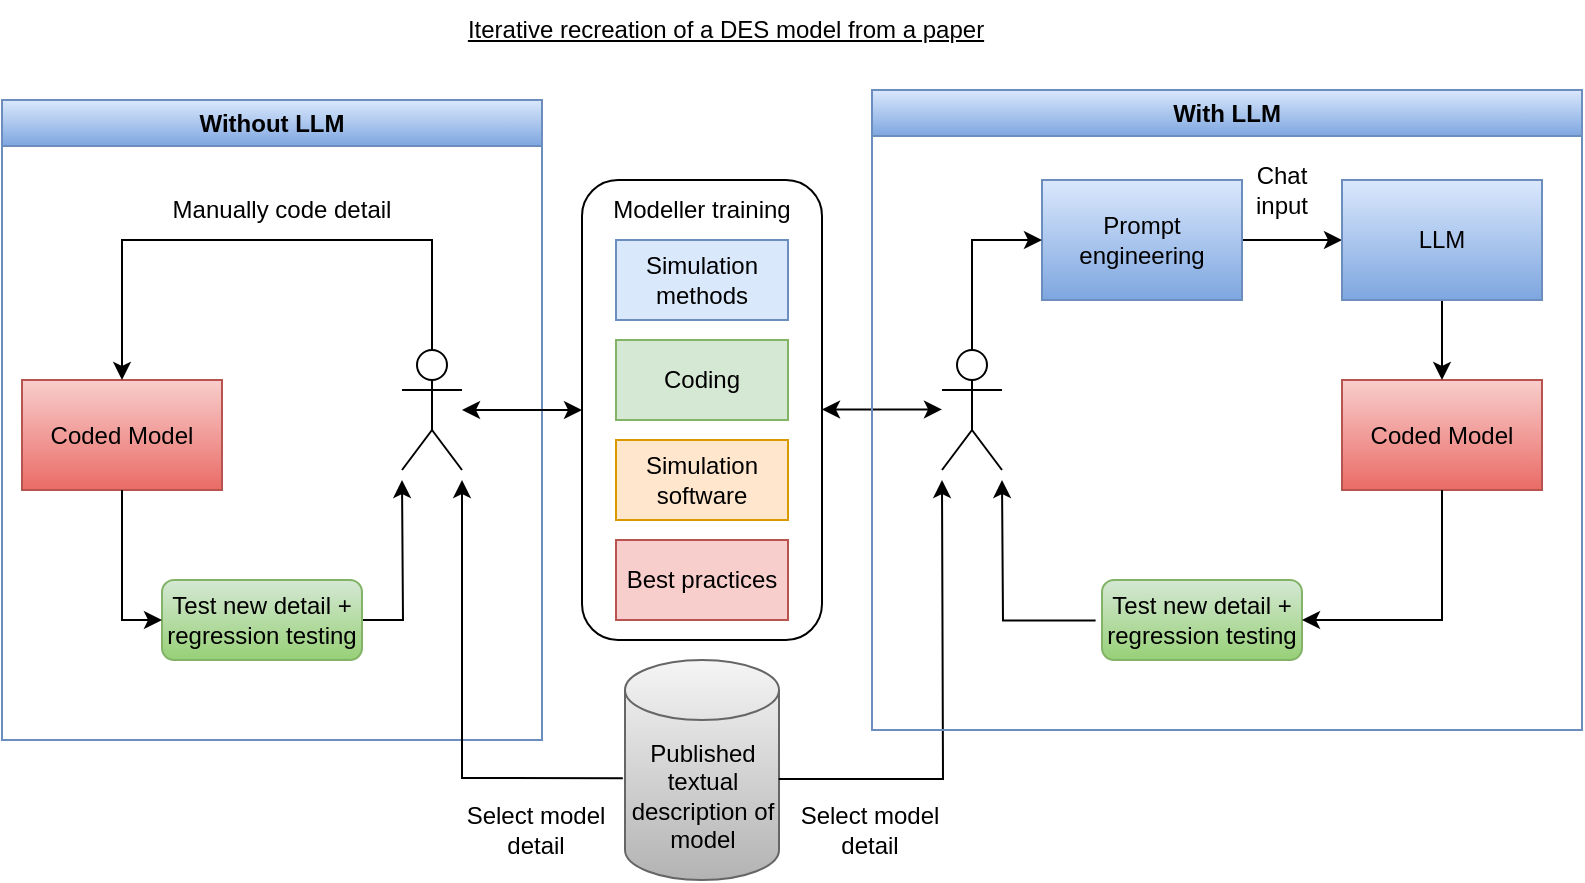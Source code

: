 <mxfile version="22.1.7" type="device">
  <diagram name="Page-1" id="2afLw1SPVsDStBJi_gai">
    <mxGraphModel dx="1136" dy="605" grid="1" gridSize="10" guides="1" tooltips="1" connect="1" arrows="1" fold="1" page="1" pageScale="1" pageWidth="827" pageHeight="1169" math="0" shadow="0">
      <root>
        <mxCell id="0" />
        <mxCell id="1" parent="0" />
        <mxCell id="QTzP44NzgKvsPXYBdJU8-72" value="Without LLM" style="swimlane;whiteSpace=wrap;html=1;fillColor=#dae8fc;gradientColor=#7ea6e0;strokeColor=#6c8ebf;" vertex="1" parent="1">
          <mxGeometry x="20" y="270" width="270" height="320" as="geometry" />
        </mxCell>
        <mxCell id="QTzP44NzgKvsPXYBdJU8-11" value="" style="rounded=1;whiteSpace=wrap;html=1;" vertex="1" parent="1">
          <mxGeometry x="310" y="310" width="120" height="230" as="geometry" />
        </mxCell>
        <mxCell id="QTzP44NzgKvsPXYBdJU8-1" value="" style="shape=umlActor;verticalLabelPosition=bottom;verticalAlign=top;html=1;outlineConnect=0;" vertex="1" parent="1">
          <mxGeometry x="220" y="395" width="30" height="60" as="geometry" />
        </mxCell>
        <mxCell id="QTzP44NzgKvsPXYBdJU8-3" value="Simulation methods" style="rounded=0;whiteSpace=wrap;html=1;fillColor=#dae8fc;strokeColor=#6c8ebf;" vertex="1" parent="1">
          <mxGeometry x="327" y="340" width="86" height="40" as="geometry" />
        </mxCell>
        <mxCell id="QTzP44NzgKvsPXYBdJU8-4" value="Coding" style="rounded=0;whiteSpace=wrap;html=1;fillColor=#d5e8d4;strokeColor=#82b366;" vertex="1" parent="1">
          <mxGeometry x="327" y="390" width="86" height="40" as="geometry" />
        </mxCell>
        <mxCell id="QTzP44NzgKvsPXYBdJU8-5" value="Best practices" style="rounded=0;whiteSpace=wrap;html=1;fillColor=#f8cecc;strokeColor=#b85450;" vertex="1" parent="1">
          <mxGeometry x="327" y="490" width="86" height="40" as="geometry" />
        </mxCell>
        <mxCell id="QTzP44NzgKvsPXYBdJU8-6" value="Simulation software " style="rounded=0;whiteSpace=wrap;html=1;fillColor=#ffe6cc;strokeColor=#d79b00;" vertex="1" parent="1">
          <mxGeometry x="327" y="440" width="86" height="40" as="geometry" />
        </mxCell>
        <mxCell id="QTzP44NzgKvsPXYBdJU8-12" value="Modeller training" style="text;strokeColor=none;align=center;fillColor=none;html=1;verticalAlign=middle;whiteSpace=wrap;rounded=0;" vertex="1" parent="1">
          <mxGeometry x="320" y="310" width="100" height="30" as="geometry" />
        </mxCell>
        <mxCell id="QTzP44NzgKvsPXYBdJU8-13" style="edgeStyle=orthogonalEdgeStyle;rounded=0;orthogonalLoop=1;jettySize=auto;html=1;exitX=0.5;exitY=1;exitDx=0;exitDy=0;" edge="1" parent="1" source="QTzP44NzgKvsPXYBdJU8-11" target="QTzP44NzgKvsPXYBdJU8-11">
          <mxGeometry relative="1" as="geometry" />
        </mxCell>
        <mxCell id="QTzP44NzgKvsPXYBdJU8-14" value="Coded Model" style="rounded=0;whiteSpace=wrap;html=1;fillColor=#f8cecc;gradientColor=#ea6b66;strokeColor=#b85450;" vertex="1" parent="1">
          <mxGeometry x="30" y="410" width="100" height="55" as="geometry" />
        </mxCell>
        <mxCell id="QTzP44NzgKvsPXYBdJU8-15" value="Published textual description of model" style="shape=cylinder3;whiteSpace=wrap;html=1;boundedLbl=1;backgroundOutline=1;size=15;fillColor=#f5f5f5;gradientColor=#b3b3b3;strokeColor=#666666;" vertex="1" parent="1">
          <mxGeometry x="331.5" y="550" width="77" height="110" as="geometry" />
        </mxCell>
        <mxCell id="QTzP44NzgKvsPXYBdJU8-22" style="edgeStyle=orthogonalEdgeStyle;rounded=0;orthogonalLoop=1;jettySize=auto;html=1;exitX=1;exitY=0.5;exitDx=0;exitDy=0;" edge="1" parent="1" source="QTzP44NzgKvsPXYBdJU8-16">
          <mxGeometry relative="1" as="geometry">
            <mxPoint x="220" y="460" as="targetPoint" />
          </mxGeometry>
        </mxCell>
        <mxCell id="QTzP44NzgKvsPXYBdJU8-16" value="Test new detail + regression testing" style="rounded=1;whiteSpace=wrap;html=1;fillColor=#d5e8d4;gradientColor=#97d077;strokeColor=#82b366;" vertex="1" parent="1">
          <mxGeometry x="100" y="510" width="100" height="40" as="geometry" />
        </mxCell>
        <mxCell id="QTzP44NzgKvsPXYBdJU8-19" style="edgeStyle=orthogonalEdgeStyle;rounded=0;orthogonalLoop=1;jettySize=auto;html=1;exitX=0.5;exitY=0;exitDx=0;exitDy=0;exitPerimeter=0;entryX=0.5;entryY=0;entryDx=0;entryDy=0;" edge="1" parent="1" source="QTzP44NzgKvsPXYBdJU8-1" target="QTzP44NzgKvsPXYBdJU8-14">
          <mxGeometry relative="1" as="geometry">
            <mxPoint x="90" y="380" as="targetPoint" />
            <Array as="points">
              <mxPoint x="235" y="340" />
              <mxPoint x="80" y="340" />
            </Array>
          </mxGeometry>
        </mxCell>
        <mxCell id="QTzP44NzgKvsPXYBdJU8-20" style="edgeStyle=orthogonalEdgeStyle;rounded=0;orthogonalLoop=1;jettySize=auto;html=1;exitX=0.5;exitY=1;exitDx=0;exitDy=0;entryX=0;entryY=0.5;entryDx=0;entryDy=0;" edge="1" parent="1" source="QTzP44NzgKvsPXYBdJU8-14" target="QTzP44NzgKvsPXYBdJU8-16">
          <mxGeometry relative="1" as="geometry" />
        </mxCell>
        <mxCell id="QTzP44NzgKvsPXYBdJU8-23" value="Manually code detail" style="text;strokeColor=none;align=center;fillColor=none;html=1;verticalAlign=middle;whiteSpace=wrap;rounded=0;" vertex="1" parent="1">
          <mxGeometry x="100" y="310" width="120" height="30" as="geometry" />
        </mxCell>
        <mxCell id="QTzP44NzgKvsPXYBdJU8-26" value="" style="endArrow=classic;startArrow=classic;html=1;rounded=0;entryX=0;entryY=0.5;entryDx=0;entryDy=0;" edge="1" parent="1" source="QTzP44NzgKvsPXYBdJU8-1" target="QTzP44NzgKvsPXYBdJU8-11">
          <mxGeometry width="50" height="50" relative="1" as="geometry">
            <mxPoint x="240" y="540" as="sourcePoint" />
            <mxPoint x="290" y="490" as="targetPoint" />
          </mxGeometry>
        </mxCell>
        <mxCell id="QTzP44NzgKvsPXYBdJU8-28" value="" style="endArrow=classic;html=1;rounded=0;exitX=-0.014;exitY=0.538;exitDx=0;exitDy=0;exitPerimeter=0;startArrow=none;startFill=0;" edge="1" parent="1" source="QTzP44NzgKvsPXYBdJU8-15">
          <mxGeometry width="50" height="50" relative="1" as="geometry">
            <mxPoint x="240" y="540" as="sourcePoint" />
            <mxPoint x="250" y="460" as="targetPoint" />
            <Array as="points">
              <mxPoint x="250" y="609" />
            </Array>
          </mxGeometry>
        </mxCell>
        <mxCell id="QTzP44NzgKvsPXYBdJU8-47" style="edgeStyle=orthogonalEdgeStyle;rounded=0;orthogonalLoop=1;jettySize=auto;html=1;exitX=1;exitY=0.5;exitDx=0;exitDy=0;entryX=0;entryY=0.5;entryDx=0;entryDy=0;" edge="1" parent="1" source="QTzP44NzgKvsPXYBdJU8-38" target="QTzP44NzgKvsPXYBdJU8-55">
          <mxGeometry relative="1" as="geometry">
            <mxPoint x="704.4" y="341.938" as="targetPoint" />
          </mxGeometry>
        </mxCell>
        <mxCell id="QTzP44NzgKvsPXYBdJU8-38" value="Prompt engineering" style="rounded=0;whiteSpace=wrap;html=1;fillColor=#dae8fc;gradientColor=#7ea6e0;strokeColor=#6c8ebf;" vertex="1" parent="1">
          <mxGeometry x="540" y="310" width="100" height="60" as="geometry" />
        </mxCell>
        <mxCell id="QTzP44NzgKvsPXYBdJU8-44" style="edgeStyle=orthogonalEdgeStyle;rounded=0;orthogonalLoop=1;jettySize=auto;html=1;exitX=0.5;exitY=0;exitDx=0;exitDy=0;exitPerimeter=0;entryX=0;entryY=0.5;entryDx=0;entryDy=0;" edge="1" parent="1" source="QTzP44NzgKvsPXYBdJU8-30" target="QTzP44NzgKvsPXYBdJU8-38">
          <mxGeometry relative="1" as="geometry">
            <Array as="points">
              <mxPoint x="505" y="340" />
              <mxPoint x="540" y="340" />
            </Array>
          </mxGeometry>
        </mxCell>
        <mxCell id="QTzP44NzgKvsPXYBdJU8-30" value="" style="shape=umlActor;verticalLabelPosition=bottom;verticalAlign=top;html=1;outlineConnect=0;" vertex="1" parent="1">
          <mxGeometry x="490" y="395" width="30" height="60" as="geometry" />
        </mxCell>
        <mxCell id="QTzP44NzgKvsPXYBdJU8-31" value="Coded Model" style="rounded=0;whiteSpace=wrap;html=1;fillColor=#f8cecc;gradientColor=#ea6b66;strokeColor=#b85450;" vertex="1" parent="1">
          <mxGeometry x="690" y="410" width="100" height="55" as="geometry" />
        </mxCell>
        <mxCell id="QTzP44NzgKvsPXYBdJU8-32" style="edgeStyle=orthogonalEdgeStyle;rounded=0;orthogonalLoop=1;jettySize=auto;html=1;exitX=-0.032;exitY=0.505;exitDx=0;exitDy=0;exitPerimeter=0;" edge="1" parent="1" source="QTzP44NzgKvsPXYBdJU8-33">
          <mxGeometry relative="1" as="geometry">
            <mxPoint x="520" y="460" as="targetPoint" />
          </mxGeometry>
        </mxCell>
        <mxCell id="QTzP44NzgKvsPXYBdJU8-33" value="Test new detail + regression testing" style="rounded=1;whiteSpace=wrap;html=1;fillColor=#d5e8d4;gradientColor=#97d077;strokeColor=#82b366;" vertex="1" parent="1">
          <mxGeometry x="570" y="510" width="100" height="40" as="geometry" />
        </mxCell>
        <mxCell id="QTzP44NzgKvsPXYBdJU8-35" style="edgeStyle=orthogonalEdgeStyle;rounded=0;orthogonalLoop=1;jettySize=auto;html=1;exitX=0.5;exitY=1;exitDx=0;exitDy=0;entryX=1;entryY=0.5;entryDx=0;entryDy=0;" edge="1" parent="1" source="QTzP44NzgKvsPXYBdJU8-31" target="QTzP44NzgKvsPXYBdJU8-33">
          <mxGeometry relative="1" as="geometry">
            <mxPoint x="827" y="511.5" as="sourcePoint" />
            <mxPoint x="707" y="576.5" as="targetPoint" />
          </mxGeometry>
        </mxCell>
        <mxCell id="QTzP44NzgKvsPXYBdJU8-39" style="edgeStyle=orthogonalEdgeStyle;rounded=0;orthogonalLoop=1;jettySize=auto;html=1;exitX=0.998;exitY=0.541;exitDx=0;exitDy=0;exitPerimeter=0;startArrow=none;startFill=0;" edge="1" parent="1" source="QTzP44NzgKvsPXYBdJU8-15">
          <mxGeometry relative="1" as="geometry">
            <mxPoint x="490" y="460" as="targetPoint" />
          </mxGeometry>
        </mxCell>
        <mxCell id="QTzP44NzgKvsPXYBdJU8-42" value="Select model detail" style="text;strokeColor=none;align=center;fillColor=none;html=1;verticalAlign=middle;whiteSpace=wrap;rounded=0;" vertex="1" parent="1">
          <mxGeometry x="247" y="620" width="80" height="30" as="geometry" />
        </mxCell>
        <mxCell id="QTzP44NzgKvsPXYBdJU8-43" value="Select model detail" style="text;strokeColor=none;align=center;fillColor=none;html=1;verticalAlign=middle;whiteSpace=wrap;rounded=0;" vertex="1" parent="1">
          <mxGeometry x="414" y="620" width="80" height="30" as="geometry" />
        </mxCell>
        <mxCell id="QTzP44NzgKvsPXYBdJU8-50" style="edgeStyle=orthogonalEdgeStyle;rounded=0;orthogonalLoop=1;jettySize=auto;html=1;exitX=0.5;exitY=1;exitDx=0;exitDy=0;" edge="1" parent="1" source="QTzP44NzgKvsPXYBdJU8-55" target="QTzP44NzgKvsPXYBdJU8-31">
          <mxGeometry relative="1" as="geometry">
            <mxPoint x="739.5" y="372.438" as="sourcePoint" />
          </mxGeometry>
        </mxCell>
        <mxCell id="QTzP44NzgKvsPXYBdJU8-49" value="" style="endArrow=classic;startArrow=classic;html=1;rounded=0;entryX=0;entryY=0.5;entryDx=0;entryDy=0;" edge="1" parent="1">
          <mxGeometry width="50" height="50" relative="1" as="geometry">
            <mxPoint x="430" y="424.71" as="sourcePoint" />
            <mxPoint x="490" y="424.71" as="targetPoint" />
          </mxGeometry>
        </mxCell>
        <mxCell id="QTzP44NzgKvsPXYBdJU8-51" value="&lt;div&gt;Chat&lt;/div&gt;&lt;div&gt;input&lt;br&gt;&lt;/div&gt;" style="text;strokeColor=none;align=center;fillColor=none;html=1;verticalAlign=middle;whiteSpace=wrap;rounded=0;" vertex="1" parent="1">
          <mxGeometry x="630" y="300" width="60" height="30" as="geometry" />
        </mxCell>
        <mxCell id="QTzP44NzgKvsPXYBdJU8-54" value="Iterative recreation of a DES model from a paper" style="text;strokeColor=none;align=center;fillColor=none;html=1;verticalAlign=middle;whiteSpace=wrap;rounded=0;fontStyle=4" vertex="1" parent="1">
          <mxGeometry x="247" y="220" width="270" height="30" as="geometry" />
        </mxCell>
        <mxCell id="QTzP44NzgKvsPXYBdJU8-55" value="LLM" style="rounded=0;whiteSpace=wrap;html=1;fillColor=#dae8fc;gradientColor=#7ea6e0;strokeColor=#6c8ebf;" vertex="1" parent="1">
          <mxGeometry x="690" y="310" width="100" height="60" as="geometry" />
        </mxCell>
        <mxCell id="QTzP44NzgKvsPXYBdJU8-73" value="With LLM" style="swimlane;whiteSpace=wrap;html=1;fillColor=#dae8fc;gradientColor=#7ea6e0;strokeColor=#6c8ebf;" vertex="1" parent="1">
          <mxGeometry x="455" y="265" width="355" height="320" as="geometry" />
        </mxCell>
      </root>
    </mxGraphModel>
  </diagram>
</mxfile>
